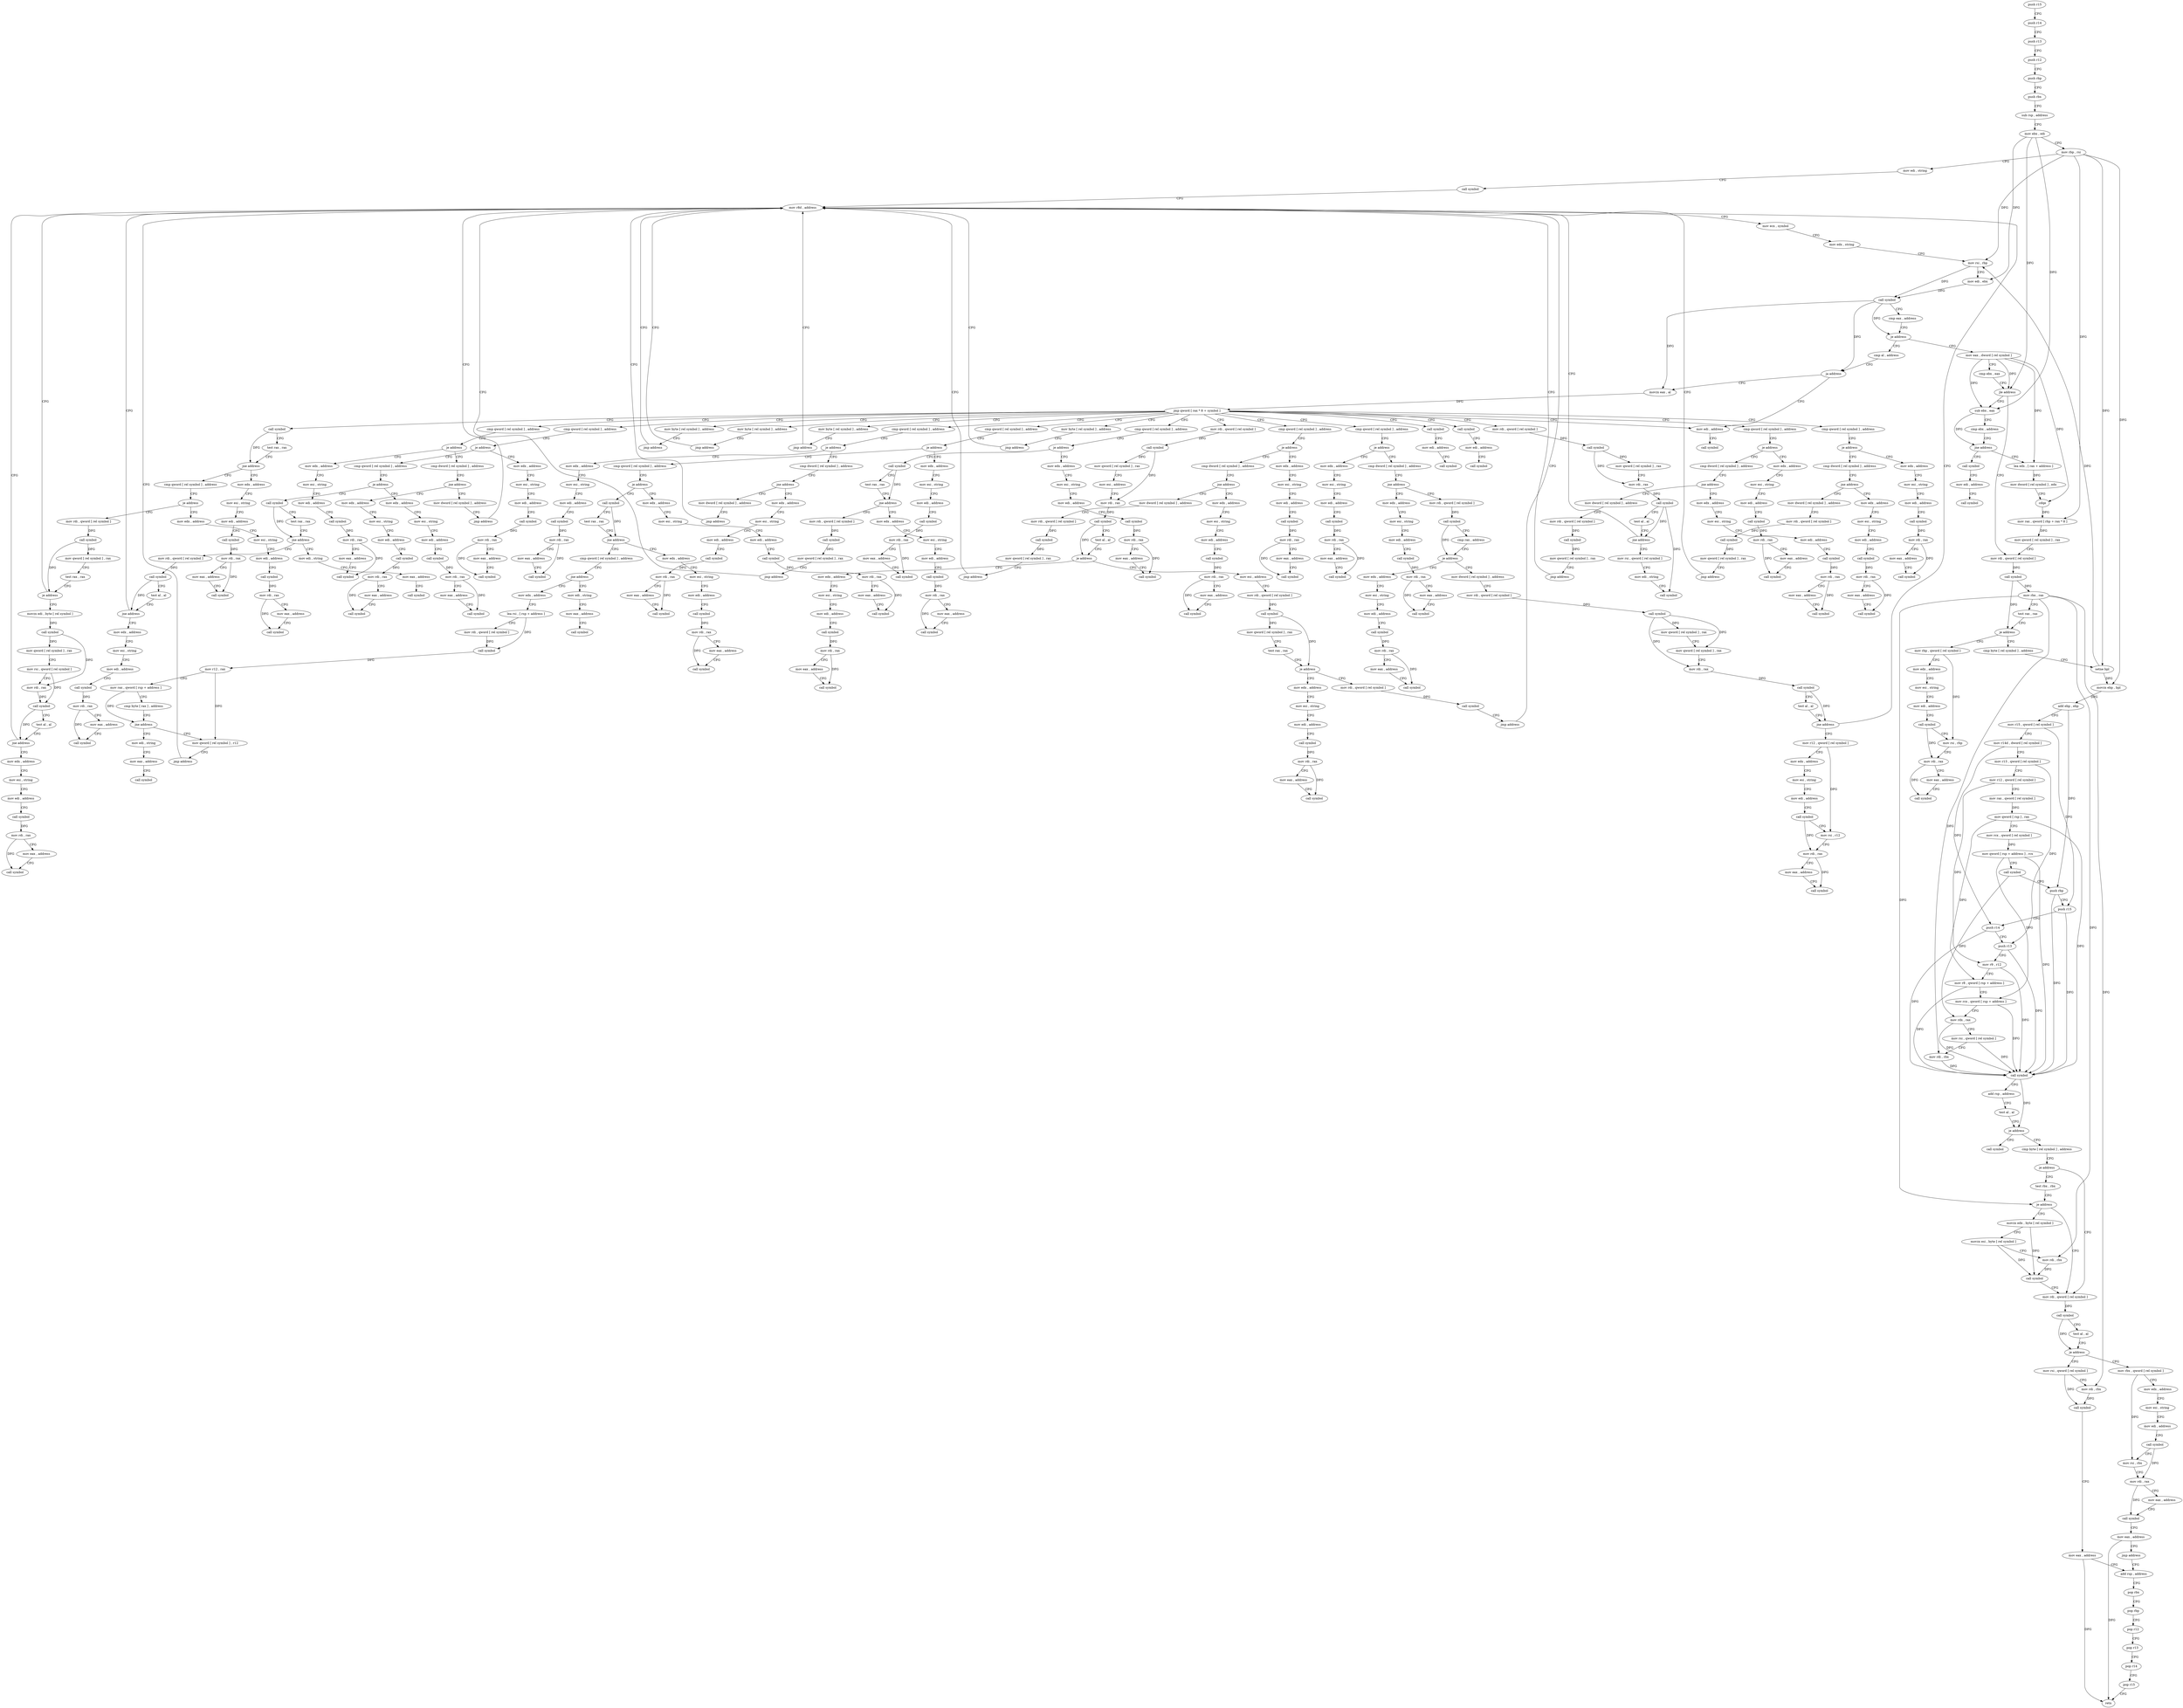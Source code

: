digraph "func" {
"4216318" [label = "push r15" ]
"4216320" [label = "push r14" ]
"4216322" [label = "push r13" ]
"4216324" [label = "push r12" ]
"4216326" [label = "push rbp" ]
"4216327" [label = "push rbx" ]
"4216328" [label = "sub rsp , address" ]
"4216332" [label = "mov ebx , edi" ]
"4216334" [label = "mov rbp , rsi" ]
"4216337" [label = "mov edi , string" ]
"4216342" [label = "call symbol" ]
"4216347" [label = "mov r8d , address" ]
"4218232" [label = "mov eax , dword [ rel symbol ]" ]
"4218238" [label = "cmp ebx , eax" ]
"4218240" [label = "jle address" ]
"4218276" [label = "mov rdi , qword [ rel symbol ]" ]
"4218242" [label = "sub ebx , eax" ]
"4216382" [label = "cmp al , address" ]
"4216384" [label = "ja address" ]
"4218222" [label = "mov edi , address" ]
"4216390" [label = "movzx eax , al" ]
"4218283" [label = "call symbol" ]
"4218288" [label = "mov rbx , rax" ]
"4218291" [label = "test rax , rax" ]
"4218294" [label = "je address" ]
"4218525" [label = "mov rbp , qword [ rel symbol ]" ]
"4218300" [label = "cmp byte [ rel symbol ] , address" ]
"4218244" [label = "cmp ebx , address" ]
"4218247" [label = "jne address" ]
"4218510" [label = "call symbol" ]
"4218253" [label = "lea edx , [ rax + address ]" ]
"4218227" [label = "call symbol" ]
"4216393" [label = "jmp qword [ rax * 8 + symbol ]" ]
"4216400" [label = "call symbol" ]
"4216415" [label = "call symbol" ]
"4216430" [label = "mov rdi , qword [ rel symbol ]" ]
"4216483" [label = "call symbol" ]
"4216686" [label = "cmp qword [ rel symbol ] , address" ]
"4216857" [label = "cmp qword [ rel symbol ] , address" ]
"4217079" [label = "cmp qword [ rel symbol ] , address" ]
"4217191" [label = "mov byte [ rel symbol ] , address" ]
"4217203" [label = "mov byte [ rel symbol ] , address" ]
"4217215" [label = "mov byte [ rel symbol ] , address" ]
"4217227" [label = "mov rdi , qword [ rel symbol ]" ]
"4217379" [label = "cmp qword [ rel symbol ] , address" ]
"4217502" [label = "cmp qword [ rel symbol ] , address" ]
"4217756" [label = "cmp qword [ rel symbol ] , address" ]
"4217879" [label = "cmp qword [ rel symbol ] , address" ]
"4218002" [label = "cmp qword [ rel symbol ] , address" ]
"4218106" [label = "cmp qword [ rel symbol ] , address" ]
"4218210" [label = "mov byte [ rel symbol ] , address" ]
"4218532" [label = "mov edx , address" ]
"4218537" [label = "mov esi , string" ]
"4218542" [label = "mov edi , address" ]
"4218547" [label = "call symbol" ]
"4218552" [label = "mov rsi , rbp" ]
"4218555" [label = "mov rdi , rax" ]
"4218558" [label = "mov eax , address" ]
"4218563" [label = "call symbol" ]
"4218307" [label = "setne bpl" ]
"4218311" [label = "movzx ebp , bpl" ]
"4218315" [label = "add ebp , ebp" ]
"4218317" [label = "mov r15 , qword [ rel symbol ]" ]
"4218324" [label = "mov r14d , dword [ rel symbol ]" ]
"4218331" [label = "mov r13 , qword [ rel symbol ]" ]
"4218338" [label = "mov r12 , qword [ rel symbol ]" ]
"4218345" [label = "mov rax , qword [ rel symbol ]" ]
"4218352" [label = "mov qword [ rsp ] , rax" ]
"4218356" [label = "mov rcx , qword [ rel symbol ]" ]
"4218363" [label = "mov qword [ rsp + address ] , rcx" ]
"4218368" [label = "call symbol" ]
"4218373" [label = "push rbp" ]
"4218374" [label = "push r15" ]
"4218376" [label = "push r14" ]
"4218378" [label = "push r13" ]
"4218380" [label = "mov r9 , r12" ]
"4218383" [label = "mov r8 , qword [ rsp + address ]" ]
"4218388" [label = "mov rcx , qword [ rsp + address ]" ]
"4218393" [label = "mov rdx , rax" ]
"4218396" [label = "mov rsi , qword [ rel symbol ]" ]
"4218403" [label = "mov rdi , rbx" ]
"4218406" [label = "call symbol" ]
"4218411" [label = "add rsp , address" ]
"4218415" [label = "test al , al" ]
"4218417" [label = "je address" ]
"4218573" [label = "call symbol" ]
"4218423" [label = "cmp byte [ rel symbol ] , address" ]
"4218515" [label = "mov edi , address" ]
"4218520" [label = "call symbol" ]
"4218256" [label = "mov dword [ rel symbol ] , edx" ]
"4218262" [label = "cdqe" ]
"4218264" [label = "mov rax , qword [ rbp + rax * 8 ]" ]
"4218269" [label = "mov qword [ rel symbol ] , rax" ]
"4216405" [label = "mov edi , address" ]
"4216410" [label = "call symbol" ]
"4216420" [label = "mov edi , address" ]
"4216425" [label = "call symbol" ]
"4216437" [label = "call symbol" ]
"4216442" [label = "mov qword [ rel symbol ] , rax" ]
"4216449" [label = "mov rdi , rax" ]
"4216452" [label = "call symbol" ]
"4216457" [label = "test al , al" ]
"4216459" [label = "jne address" ]
"4216461" [label = "mov rsi , qword [ rel symbol ]" ]
"4216488" [label = "test rax , rax" ]
"4216491" [label = "jne address" ]
"4216648" [label = "mov edx , address" ]
"4216497" [label = "cmp qword [ rel symbol ] , address" ]
"4216694" [label = "je address" ]
"4216729" [label = "cmp qword [ rel symbol ] , address" ]
"4216696" [label = "mov edx , address" ]
"4216865" [label = "je address" ]
"4216900" [label = "cmp qword [ rel symbol ] , address" ]
"4216867" [label = "mov edx , address" ]
"4217087" [label = "je address" ]
"4217122" [label = "call symbol" ]
"4217089" [label = "mov edx , address" ]
"4217198" [label = "jmp address" ]
"4217210" [label = "jmp address" ]
"4217222" [label = "jmp address" ]
"4217234" [label = "call symbol" ]
"4217239" [label = "mov qword [ rel symbol ] , rax" ]
"4217246" [label = "mov esi , address" ]
"4217251" [label = "mov rdi , rax" ]
"4217254" [label = "call symbol" ]
"4217259" [label = "test al , al" ]
"4217261" [label = "je address" ]
"4217309" [label = "mov edx , address" ]
"4217263" [label = "mov esi , address" ]
"4217387" [label = "je address" ]
"4217432" [label = "mov edx , address" ]
"4217389" [label = "cmp dword [ rel symbol ] , address" ]
"4217510" [label = "je address" ]
"4217680" [label = "mov edx , address" ]
"4217516" [label = "cmp dword [ rel symbol ] , address" ]
"4217764" [label = "je address" ]
"4217809" [label = "mov edx , address" ]
"4217766" [label = "cmp dword [ rel symbol ] , address" ]
"4217887" [label = "je address" ]
"4217932" [label = "mov edx , address" ]
"4217889" [label = "cmp dword [ rel symbol ] , address" ]
"4218010" [label = "je address" ]
"4218036" [label = "mov edx , address" ]
"4218012" [label = "cmp dword [ rel symbol ] , address" ]
"4218114" [label = "je address" ]
"4218140" [label = "mov edx , address" ]
"4218116" [label = "cmp dword [ rel symbol ] , address" ]
"4218217" [label = "jmp address" ]
"4218430" [label = "je address" ]
"4218459" [label = "mov rdi , qword [ rel symbol ]" ]
"4218432" [label = "test rbx , rbx" ]
"4216353" [label = "mov ecx , symbol" ]
"4216358" [label = "mov edx , string" ]
"4216363" [label = "mov rsi , rbp" ]
"4216366" [label = "mov edi , ebx" ]
"4216368" [label = "call symbol" ]
"4216373" [label = "cmp eax , address" ]
"4216376" [label = "je address" ]
"4216468" [label = "mov edi , string" ]
"4216473" [label = "call symbol" ]
"4216653" [label = "mov esi , string" ]
"4216658" [label = "mov edi , address" ]
"4216663" [label = "call symbol" ]
"4216668" [label = "mov rdi , rax" ]
"4216671" [label = "mov eax , address" ]
"4216676" [label = "call symbol" ]
"4216505" [label = "je address" ]
"4216540" [label = "mov rdi , qword [ rel symbol ]" ]
"4216507" [label = "mov edx , address" ]
"4216737" [label = "je address" ]
"4216772" [label = "call symbol" ]
"4216739" [label = "mov edx , address" ]
"4216701" [label = "mov esi , string" ]
"4216706" [label = "mov edi , address" ]
"4216711" [label = "call symbol" ]
"4216716" [label = "mov rdi , rax" ]
"4216719" [label = "mov eax , address" ]
"4216724" [label = "call symbol" ]
"4216908" [label = "je address" ]
"4216943" [label = "call symbol" ]
"4216910" [label = "mov edx , address" ]
"4216872" [label = "mov esi , string" ]
"4216877" [label = "mov edi , address" ]
"4216882" [label = "call symbol" ]
"4216887" [label = "mov rdi , rax" ]
"4216890" [label = "mov eax , address" ]
"4216895" [label = "call symbol" ]
"4217127" [label = "test rax , rax" ]
"4217130" [label = "jne address" ]
"4217156" [label = "mov edx , address" ]
"4217132" [label = "mov rdi , qword [ rel symbol ]" ]
"4217094" [label = "mov esi , string" ]
"4217099" [label = "mov edi , address" ]
"4217104" [label = "call symbol" ]
"4217109" [label = "mov rdi , rax" ]
"4217112" [label = "mov eax , address" ]
"4217117" [label = "call symbol" ]
"4217314" [label = "mov esi , string" ]
"4217319" [label = "mov edi , address" ]
"4217324" [label = "call symbol" ]
"4217329" [label = "mov rdi , rax" ]
"4217332" [label = "mov eax , address" ]
"4217337" [label = "call symbol" ]
"4217268" [label = "mov rdi , qword [ rel symbol ]" ]
"4217275" [label = "call symbol" ]
"4217280" [label = "mov qword [ rel symbol ] , rax" ]
"4217287" [label = "test rax , rax" ]
"4217290" [label = "je address" ]
"4217344" [label = "mov edx , address" ]
"4217292" [label = "mov rdi , qword [ rel symbol ]" ]
"4217437" [label = "mov esi , string" ]
"4217442" [label = "mov edi , address" ]
"4217447" [label = "call symbol" ]
"4217452" [label = "mov rdi , rax" ]
"4217455" [label = "mov eax , address" ]
"4217460" [label = "call symbol" ]
"4217396" [label = "jne address" ]
"4217467" [label = "mov edx , address" ]
"4217398" [label = "mov dword [ rel symbol ] , address" ]
"4217685" [label = "mov esi , string" ]
"4217690" [label = "mov edi , address" ]
"4217695" [label = "call symbol" ]
"4217700" [label = "mov rdi , rax" ]
"4217703" [label = "mov eax , address" ]
"4217708" [label = "call symbol" ]
"4217523" [label = "jne address" ]
"4217718" [label = "mov edx , address" ]
"4217529" [label = "mov rdi , qword [ rel symbol ]" ]
"4217814" [label = "mov esi , string" ]
"4217819" [label = "mov edi , address" ]
"4217824" [label = "call symbol" ]
"4217829" [label = "mov rdi , rax" ]
"4217832" [label = "mov eax , address" ]
"4217837" [label = "call symbol" ]
"4217773" [label = "jne address" ]
"4217844" [label = "mov edx , address" ]
"4217775" [label = "mov dword [ rel symbol ] , address" ]
"4217937" [label = "mov esi , string" ]
"4217942" [label = "mov edi , address" ]
"4217947" [label = "call symbol" ]
"4217952" [label = "mov rdi , rax" ]
"4217955" [label = "mov eax , address" ]
"4217960" [label = "call symbol" ]
"4217896" [label = "jne address" ]
"4217967" [label = "mov edx , address" ]
"4217898" [label = "mov dword [ rel symbol ] , address" ]
"4218041" [label = "mov esi , string" ]
"4218046" [label = "mov edi , address" ]
"4218051" [label = "call symbol" ]
"4218056" [label = "mov rdi , rax" ]
"4218059" [label = "mov eax , address" ]
"4218064" [label = "call symbol" ]
"4218019" [label = "jne address" ]
"4218071" [label = "mov edx , address" ]
"4218021" [label = "mov dword [ rel symbol ] , address" ]
"4218145" [label = "mov esi , string" ]
"4218150" [label = "mov edi , address" ]
"4218155" [label = "call symbol" ]
"4218160" [label = "mov rdi , rax" ]
"4218163" [label = "mov eax , address" ]
"4218168" [label = "call symbol" ]
"4218123" [label = "jne address" ]
"4218175" [label = "mov edx , address" ]
"4218125" [label = "mov dword [ rel symbol ] , address" ]
"4218466" [label = "call symbol" ]
"4218471" [label = "test al , al" ]
"4218473" [label = "je address" ]
"4218583" [label = "mov rbx , qword [ rel symbol ]" ]
"4218475" [label = "mov rsi , qword [ rel symbol ]" ]
"4218435" [label = "je address" ]
"4218437" [label = "movzx edx , byte [ rel symbol ]" ]
"4216547" [label = "call symbol" ]
"4216552" [label = "mov qword [ rel symbol ] , rax" ]
"4216559" [label = "test rax , rax" ]
"4216562" [label = "je address" ]
"4216568" [label = "movzx edi , byte [ rel symbol ]" ]
"4216512" [label = "mov esi , string" ]
"4216517" [label = "mov edi , address" ]
"4216522" [label = "call symbol" ]
"4216527" [label = "mov rdi , rax" ]
"4216530" [label = "mov eax , address" ]
"4216535" [label = "call symbol" ]
"4216777" [label = "test rax , rax" ]
"4216780" [label = "jne address" ]
"4216840" [label = "mov edi , string" ]
"4216782" [label = "mov rdi , qword [ rel symbol ]" ]
"4216744" [label = "mov esi , string" ]
"4216749" [label = "mov edi , address" ]
"4216754" [label = "call symbol" ]
"4216759" [label = "mov rdi , rax" ]
"4216762" [label = "mov eax , address" ]
"4216767" [label = "call symbol" ]
"4216948" [label = "test rax , rax" ]
"4216951" [label = "jne address" ]
"4217010" [label = "mov edx , address" ]
"4216953" [label = "cmp qword [ rel symbol ] , address" ]
"4216915" [label = "mov esi , string" ]
"4216920" [label = "mov edi , address" ]
"4216925" [label = "call symbol" ]
"4216930" [label = "mov rdi , rax" ]
"4216933" [label = "mov eax , address" ]
"4216938" [label = "call symbol" ]
"4217161" [label = "mov esi , string" ]
"4217166" [label = "mov edi , address" ]
"4217171" [label = "call symbol" ]
"4217176" [label = "mov rdi , rax" ]
"4217179" [label = "mov eax , address" ]
"4217184" [label = "call symbol" ]
"4217139" [label = "call symbol" ]
"4217144" [label = "mov qword [ rel symbol ] , rax" ]
"4217151" [label = "jmp address" ]
"4217349" [label = "mov esi , string" ]
"4217354" [label = "mov edi , address" ]
"4217359" [label = "call symbol" ]
"4217364" [label = "mov rdi , rax" ]
"4217367" [label = "mov eax , address" ]
"4217372" [label = "call symbol" ]
"4217299" [label = "call symbol" ]
"4217304" [label = "jmp address" ]
"4217472" [label = "mov esi , string" ]
"4217477" [label = "mov edi , address" ]
"4217482" [label = "call symbol" ]
"4217487" [label = "mov rdi , rax" ]
"4217490" [label = "mov eax , address" ]
"4217495" [label = "call symbol" ]
"4217408" [label = "mov rdi , qword [ rel symbol ]" ]
"4217415" [label = "call symbol" ]
"4217420" [label = "mov qword [ rel symbol ] , rax" ]
"4217427" [label = "jmp address" ]
"4217723" [label = "mov esi , string" ]
"4217728" [label = "mov edi , address" ]
"4217733" [label = "call symbol" ]
"4217738" [label = "mov rdi , rax" ]
"4217741" [label = "mov eax , address" ]
"4217746" [label = "call symbol" ]
"4217536" [label = "call symbol" ]
"4217541" [label = "cmp rax , address" ]
"4217545" [label = "je address" ]
"4217580" [label = "mov dword [ rel symbol ] , address" ]
"4217547" [label = "mov edx , address" ]
"4217849" [label = "mov esi , string" ]
"4217854" [label = "mov edi , address" ]
"4217859" [label = "call symbol" ]
"4217864" [label = "mov rdi , rax" ]
"4217867" [label = "mov eax , address" ]
"4217872" [label = "call symbol" ]
"4217785" [label = "mov rdi , qword [ rel symbol ]" ]
"4217792" [label = "call symbol" ]
"4217797" [label = "mov qword [ rel symbol ] , rax" ]
"4217804" [label = "jmp address" ]
"4217972" [label = "mov esi , string" ]
"4217977" [label = "mov edi , address" ]
"4217982" [label = "call symbol" ]
"4217987" [label = "mov rdi , rax" ]
"4217990" [label = "mov eax , address" ]
"4217995" [label = "call symbol" ]
"4217908" [label = "mov rdi , qword [ rel symbol ]" ]
"4217915" [label = "call symbol" ]
"4217920" [label = "mov qword [ rel symbol ] , rax" ]
"4217927" [label = "jmp address" ]
"4218076" [label = "mov esi , string" ]
"4218081" [label = "mov edi , address" ]
"4218086" [label = "call symbol" ]
"4218091" [label = "mov rdi , rax" ]
"4218094" [label = "mov eax , address" ]
"4218099" [label = "call symbol" ]
"4218031" [label = "jmp address" ]
"4218180" [label = "mov esi , string" ]
"4218185" [label = "mov edi , address" ]
"4218190" [label = "call symbol" ]
"4218195" [label = "mov rdi , rax" ]
"4218198" [label = "mov eax , address" ]
"4218203" [label = "call symbol" ]
"4218135" [label = "jmp address" ]
"4218590" [label = "mov edx , address" ]
"4218595" [label = "mov esi , string" ]
"4218600" [label = "mov edi , address" ]
"4218605" [label = "call symbol" ]
"4218610" [label = "mov rsi , rbx" ]
"4218613" [label = "mov rdi , rax" ]
"4218616" [label = "mov eax , address" ]
"4218621" [label = "call symbol" ]
"4218626" [label = "mov eax , address" ]
"4218631" [label = "jmp address" ]
"4218495" [label = "add rsp , address" ]
"4218482" [label = "mov rdi , rbx" ]
"4218485" [label = "call symbol" ]
"4218490" [label = "mov eax , address" ]
"4218444" [label = "movzx esi , byte [ rel symbol ]" ]
"4218451" [label = "mov rdi , rbx" ]
"4218454" [label = "call symbol" ]
"4216575" [label = "call symbol" ]
"4216580" [label = "mov qword [ rel symbol ] , rax" ]
"4216587" [label = "mov rsi , qword [ rel symbol ]" ]
"4216594" [label = "mov rdi , rax" ]
"4216597" [label = "call symbol" ]
"4216602" [label = "test al , al" ]
"4216604" [label = "jne address" ]
"4216610" [label = "mov edx , address" ]
"4216845" [label = "mov eax , address" ]
"4216850" [label = "call symbol" ]
"4216789" [label = "call symbol" ]
"4216794" [label = "test al , al" ]
"4216796" [label = "jne address" ]
"4216802" [label = "mov edx , address" ]
"4217015" [label = "mov esi , string" ]
"4217020" [label = "mov edi , address" ]
"4217025" [label = "call symbol" ]
"4217030" [label = "mov rdi , rax" ]
"4217033" [label = "mov eax , address" ]
"4217038" [label = "call symbol" ]
"4216961" [label = "jne address" ]
"4217045" [label = "mov edi , string" ]
"4216963" [label = "mov edx , address" ]
"4217590" [label = "mov rdi , qword [ rel symbol ]" ]
"4217597" [label = "call symbol" ]
"4217602" [label = "mov qword [ rel symbol ] , rax" ]
"4217609" [label = "mov qword [ rel symbol ] , rax" ]
"4217616" [label = "mov rdi , rax" ]
"4217619" [label = "call symbol" ]
"4217624" [label = "test al , al" ]
"4217626" [label = "jne address" ]
"4217632" [label = "mov r12 , qword [ rel symbol ]" ]
"4217552" [label = "mov esi , string" ]
"4217557" [label = "mov edi , address" ]
"4217562" [label = "call symbol" ]
"4217567" [label = "mov rdi , rax" ]
"4217570" [label = "mov eax , address" ]
"4217575" [label = "call symbol" ]
"4218499" [label = "pop rbx" ]
"4218500" [label = "pop rbp" ]
"4218501" [label = "pop r12" ]
"4218503" [label = "pop r13" ]
"4218505" [label = "pop r14" ]
"4218507" [label = "pop r15" ]
"4218509" [label = "retn" ]
"4216615" [label = "mov esi , string" ]
"4216620" [label = "mov edi , address" ]
"4216625" [label = "call symbol" ]
"4216630" [label = "mov rdi , rax" ]
"4216633" [label = "mov eax , address" ]
"4216638" [label = "call symbol" ]
"4216807" [label = "mov esi , string" ]
"4216812" [label = "mov edi , address" ]
"4216817" [label = "call symbol" ]
"4216822" [label = "mov rdi , rax" ]
"4216825" [label = "mov eax , address" ]
"4216830" [label = "call symbol" ]
"4217050" [label = "mov eax , address" ]
"4217055" [label = "call symbol" ]
"4216968" [label = "lea rsi , [ rsp + address ]" ]
"4216973" [label = "mov rdi , qword [ rel symbol ]" ]
"4216980" [label = "call symbol" ]
"4216985" [label = "mov r12 , rax" ]
"4216988" [label = "mov rax , qword [ rsp + address ]" ]
"4216993" [label = "cmp byte [ rax ] , address" ]
"4216996" [label = "jne address" ]
"4217062" [label = "mov edi , string" ]
"4216998" [label = "mov qword [ rel symbol ] , r12" ]
"4217639" [label = "mov edx , address" ]
"4217644" [label = "mov esi , string" ]
"4217649" [label = "mov edi , address" ]
"4217654" [label = "call symbol" ]
"4217659" [label = "mov rsi , r12" ]
"4217662" [label = "mov rdi , rax" ]
"4217665" [label = "mov eax , address" ]
"4217670" [label = "call symbol" ]
"4217067" [label = "mov eax , address" ]
"4217072" [label = "call symbol" ]
"4217005" [label = "jmp address" ]
"4216318" -> "4216320" [ label = "CFG" ]
"4216320" -> "4216322" [ label = "CFG" ]
"4216322" -> "4216324" [ label = "CFG" ]
"4216324" -> "4216326" [ label = "CFG" ]
"4216326" -> "4216327" [ label = "CFG" ]
"4216327" -> "4216328" [ label = "CFG" ]
"4216328" -> "4216332" [ label = "CFG" ]
"4216332" -> "4216334" [ label = "CFG" ]
"4216332" -> "4216366" [ label = "DFG" ]
"4216332" -> "4218240" [ label = "DFG" ]
"4216332" -> "4218242" [ label = "DFG" ]
"4216334" -> "4216337" [ label = "CFG" ]
"4216334" -> "4216363" [ label = "DFG" ]
"4216334" -> "4218307" [ label = "DFG" ]
"4216334" -> "4218311" [ label = "DFG" ]
"4216334" -> "4218264" [ label = "DFG" ]
"4216337" -> "4216342" [ label = "CFG" ]
"4216342" -> "4216347" [ label = "CFG" ]
"4216347" -> "4216353" [ label = "CFG" ]
"4218232" -> "4218238" [ label = "CFG" ]
"4218232" -> "4218240" [ label = "DFG" ]
"4218232" -> "4218242" [ label = "DFG" ]
"4218232" -> "4218253" [ label = "DFG" ]
"4218232" -> "4218262" [ label = "DFG" ]
"4218238" -> "4218240" [ label = "CFG" ]
"4218240" -> "4218276" [ label = "CFG" ]
"4218240" -> "4218242" [ label = "CFG" ]
"4218276" -> "4218283" [ label = "DFG" ]
"4218242" -> "4218244" [ label = "CFG" ]
"4218242" -> "4218247" [ label = "DFG" ]
"4216382" -> "4216384" [ label = "CFG" ]
"4216384" -> "4218222" [ label = "CFG" ]
"4216384" -> "4216390" [ label = "CFG" ]
"4218222" -> "4218227" [ label = "CFG" ]
"4216390" -> "4216393" [ label = "DFG" ]
"4218283" -> "4218288" [ label = "DFG" ]
"4218283" -> "4218294" [ label = "DFG" ]
"4218288" -> "4218291" [ label = "CFG" ]
"4218288" -> "4218403" [ label = "DFG" ]
"4218288" -> "4218435" [ label = "DFG" ]
"4218288" -> "4218482" [ label = "DFG" ]
"4218288" -> "4218451" [ label = "DFG" ]
"4218291" -> "4218294" [ label = "CFG" ]
"4218294" -> "4218525" [ label = "CFG" ]
"4218294" -> "4218300" [ label = "CFG" ]
"4218525" -> "4218532" [ label = "CFG" ]
"4218525" -> "4218552" [ label = "DFG" ]
"4218300" -> "4218307" [ label = "CFG" ]
"4218244" -> "4218247" [ label = "CFG" ]
"4218247" -> "4218510" [ label = "CFG" ]
"4218247" -> "4218253" [ label = "CFG" ]
"4218510" -> "4218515" [ label = "CFG" ]
"4218253" -> "4218256" [ label = "DFG" ]
"4216393" -> "4216400" [ label = "CFG" ]
"4216393" -> "4216415" [ label = "CFG" ]
"4216393" -> "4216430" [ label = "CFG" ]
"4216393" -> "4216483" [ label = "CFG" ]
"4216393" -> "4216686" [ label = "CFG" ]
"4216393" -> "4216857" [ label = "CFG" ]
"4216393" -> "4217079" [ label = "CFG" ]
"4216393" -> "4217191" [ label = "CFG" ]
"4216393" -> "4217203" [ label = "CFG" ]
"4216393" -> "4217215" [ label = "CFG" ]
"4216393" -> "4217227" [ label = "CFG" ]
"4216393" -> "4217379" [ label = "CFG" ]
"4216393" -> "4217502" [ label = "CFG" ]
"4216393" -> "4217756" [ label = "CFG" ]
"4216393" -> "4217879" [ label = "CFG" ]
"4216393" -> "4218002" [ label = "CFG" ]
"4216393" -> "4218106" [ label = "CFG" ]
"4216393" -> "4218210" [ label = "CFG" ]
"4216393" -> "4218222" [ label = "CFG" ]
"4216400" -> "4216405" [ label = "CFG" ]
"4216415" -> "4216420" [ label = "CFG" ]
"4216430" -> "4216437" [ label = "DFG" ]
"4216483" -> "4216488" [ label = "CFG" ]
"4216483" -> "4216491" [ label = "DFG" ]
"4216686" -> "4216694" [ label = "CFG" ]
"4216857" -> "4216865" [ label = "CFG" ]
"4217079" -> "4217087" [ label = "CFG" ]
"4217191" -> "4217198" [ label = "CFG" ]
"4217203" -> "4217210" [ label = "CFG" ]
"4217215" -> "4217222" [ label = "CFG" ]
"4217227" -> "4217234" [ label = "DFG" ]
"4217379" -> "4217387" [ label = "CFG" ]
"4217502" -> "4217510" [ label = "CFG" ]
"4217756" -> "4217764" [ label = "CFG" ]
"4217879" -> "4217887" [ label = "CFG" ]
"4218002" -> "4218010" [ label = "CFG" ]
"4218106" -> "4218114" [ label = "CFG" ]
"4218210" -> "4218217" [ label = "CFG" ]
"4218532" -> "4218537" [ label = "CFG" ]
"4218537" -> "4218542" [ label = "CFG" ]
"4218542" -> "4218547" [ label = "CFG" ]
"4218547" -> "4218552" [ label = "CFG" ]
"4218547" -> "4218555" [ label = "DFG" ]
"4218552" -> "4218555" [ label = "CFG" ]
"4218555" -> "4218558" [ label = "CFG" ]
"4218555" -> "4218563" [ label = "DFG" ]
"4218558" -> "4218563" [ label = "CFG" ]
"4218307" -> "4218311" [ label = "DFG" ]
"4218307" -> "4216363" [ label = "DFG" ]
"4218311" -> "4218315" [ label = "DFG" ]
"4218315" -> "4218317" [ label = "CFG" ]
"4218315" -> "4218373" [ label = "DFG" ]
"4218317" -> "4218324" [ label = "CFG" ]
"4218317" -> "4218374" [ label = "DFG" ]
"4218324" -> "4218331" [ label = "CFG" ]
"4218324" -> "4218376" [ label = "DFG" ]
"4218331" -> "4218338" [ label = "CFG" ]
"4218331" -> "4218378" [ label = "DFG" ]
"4218338" -> "4218345" [ label = "CFG" ]
"4218338" -> "4218380" [ label = "DFG" ]
"4218345" -> "4218352" [ label = "DFG" ]
"4218352" -> "4218356" [ label = "CFG" ]
"4218352" -> "4218383" [ label = "DFG" ]
"4218352" -> "4218406" [ label = "DFG" ]
"4218356" -> "4218363" [ label = "DFG" ]
"4218363" -> "4218368" [ label = "CFG" ]
"4218363" -> "4218388" [ label = "DFG" ]
"4218363" -> "4218406" [ label = "DFG" ]
"4218368" -> "4218373" [ label = "CFG" ]
"4218368" -> "4218393" [ label = "DFG" ]
"4218373" -> "4218374" [ label = "CFG" ]
"4218373" -> "4218406" [ label = "DFG" ]
"4218374" -> "4218376" [ label = "CFG" ]
"4218374" -> "4218406" [ label = "DFG" ]
"4218376" -> "4218378" [ label = "CFG" ]
"4218376" -> "4218406" [ label = "DFG" ]
"4218378" -> "4218380" [ label = "CFG" ]
"4218378" -> "4218406" [ label = "DFG" ]
"4218380" -> "4218383" [ label = "CFG" ]
"4218380" -> "4218406" [ label = "DFG" ]
"4218383" -> "4218388" [ label = "CFG" ]
"4218383" -> "4218406" [ label = "DFG" ]
"4218388" -> "4218393" [ label = "CFG" ]
"4218388" -> "4218406" [ label = "DFG" ]
"4218393" -> "4218396" [ label = "CFG" ]
"4218393" -> "4218406" [ label = "DFG" ]
"4218396" -> "4218403" [ label = "CFG" ]
"4218396" -> "4218406" [ label = "DFG" ]
"4218403" -> "4218406" [ label = "DFG" ]
"4218406" -> "4218411" [ label = "CFG" ]
"4218406" -> "4218417" [ label = "DFG" ]
"4218411" -> "4218415" [ label = "CFG" ]
"4218415" -> "4218417" [ label = "CFG" ]
"4218417" -> "4218573" [ label = "CFG" ]
"4218417" -> "4218423" [ label = "CFG" ]
"4218423" -> "4218430" [ label = "CFG" ]
"4218515" -> "4218520" [ label = "CFG" ]
"4218256" -> "4218262" [ label = "CFG" ]
"4218262" -> "4218264" [ label = "DFG" ]
"4218264" -> "4218269" [ label = "DFG" ]
"4218269" -> "4218276" [ label = "CFG" ]
"4216405" -> "4216410" [ label = "CFG" ]
"4216420" -> "4216425" [ label = "CFG" ]
"4216437" -> "4216442" [ label = "DFG" ]
"4216437" -> "4216449" [ label = "DFG" ]
"4216442" -> "4216449" [ label = "CFG" ]
"4216449" -> "4216452" [ label = "DFG" ]
"4216452" -> "4216457" [ label = "CFG" ]
"4216452" -> "4216459" [ label = "DFG" ]
"4216452" -> "4216473" [ label = "DFG" ]
"4216457" -> "4216459" [ label = "CFG" ]
"4216459" -> "4216347" [ label = "CFG" ]
"4216459" -> "4216461" [ label = "CFG" ]
"4216461" -> "4216468" [ label = "CFG" ]
"4216488" -> "4216491" [ label = "CFG" ]
"4216491" -> "4216648" [ label = "CFG" ]
"4216491" -> "4216497" [ label = "CFG" ]
"4216648" -> "4216653" [ label = "CFG" ]
"4216497" -> "4216505" [ label = "CFG" ]
"4216694" -> "4216729" [ label = "CFG" ]
"4216694" -> "4216696" [ label = "CFG" ]
"4216729" -> "4216737" [ label = "CFG" ]
"4216696" -> "4216701" [ label = "CFG" ]
"4216865" -> "4216900" [ label = "CFG" ]
"4216865" -> "4216867" [ label = "CFG" ]
"4216900" -> "4216908" [ label = "CFG" ]
"4216867" -> "4216872" [ label = "CFG" ]
"4217087" -> "4217122" [ label = "CFG" ]
"4217087" -> "4217089" [ label = "CFG" ]
"4217122" -> "4217127" [ label = "CFG" ]
"4217122" -> "4217130" [ label = "DFG" ]
"4217089" -> "4217094" [ label = "CFG" ]
"4217198" -> "4216347" [ label = "CFG" ]
"4217210" -> "4216347" [ label = "CFG" ]
"4217222" -> "4216347" [ label = "CFG" ]
"4217234" -> "4217239" [ label = "DFG" ]
"4217234" -> "4217251" [ label = "DFG" ]
"4217239" -> "4217246" [ label = "CFG" ]
"4217246" -> "4217251" [ label = "CFG" ]
"4217251" -> "4217254" [ label = "DFG" ]
"4217254" -> "4217259" [ label = "CFG" ]
"4217254" -> "4217261" [ label = "DFG" ]
"4217259" -> "4217261" [ label = "CFG" ]
"4217261" -> "4217309" [ label = "CFG" ]
"4217261" -> "4217263" [ label = "CFG" ]
"4217309" -> "4217314" [ label = "CFG" ]
"4217263" -> "4217268" [ label = "CFG" ]
"4217387" -> "4217432" [ label = "CFG" ]
"4217387" -> "4217389" [ label = "CFG" ]
"4217432" -> "4217437" [ label = "CFG" ]
"4217389" -> "4217396" [ label = "CFG" ]
"4217510" -> "4217680" [ label = "CFG" ]
"4217510" -> "4217516" [ label = "CFG" ]
"4217680" -> "4217685" [ label = "CFG" ]
"4217516" -> "4217523" [ label = "CFG" ]
"4217764" -> "4217809" [ label = "CFG" ]
"4217764" -> "4217766" [ label = "CFG" ]
"4217809" -> "4217814" [ label = "CFG" ]
"4217766" -> "4217773" [ label = "CFG" ]
"4217887" -> "4217932" [ label = "CFG" ]
"4217887" -> "4217889" [ label = "CFG" ]
"4217932" -> "4217937" [ label = "CFG" ]
"4217889" -> "4217896" [ label = "CFG" ]
"4218010" -> "4218036" [ label = "CFG" ]
"4218010" -> "4218012" [ label = "CFG" ]
"4218036" -> "4218041" [ label = "CFG" ]
"4218012" -> "4218019" [ label = "CFG" ]
"4218114" -> "4218140" [ label = "CFG" ]
"4218114" -> "4218116" [ label = "CFG" ]
"4218140" -> "4218145" [ label = "CFG" ]
"4218116" -> "4218123" [ label = "CFG" ]
"4218217" -> "4216347" [ label = "CFG" ]
"4218430" -> "4218459" [ label = "CFG" ]
"4218430" -> "4218432" [ label = "CFG" ]
"4218459" -> "4218466" [ label = "DFG" ]
"4218432" -> "4218435" [ label = "CFG" ]
"4216353" -> "4216358" [ label = "CFG" ]
"4216358" -> "4216363" [ label = "CFG" ]
"4216363" -> "4216366" [ label = "CFG" ]
"4216363" -> "4216368" [ label = "DFG" ]
"4216366" -> "4216368" [ label = "DFG" ]
"4216368" -> "4216373" [ label = "CFG" ]
"4216368" -> "4216376" [ label = "DFG" ]
"4216368" -> "4216384" [ label = "DFG" ]
"4216368" -> "4216390" [ label = "DFG" ]
"4216373" -> "4216376" [ label = "CFG" ]
"4216376" -> "4218232" [ label = "CFG" ]
"4216376" -> "4216382" [ label = "CFG" ]
"4216468" -> "4216473" [ label = "CFG" ]
"4216653" -> "4216658" [ label = "CFG" ]
"4216658" -> "4216663" [ label = "CFG" ]
"4216663" -> "4216668" [ label = "DFG" ]
"4216668" -> "4216671" [ label = "CFG" ]
"4216668" -> "4216676" [ label = "DFG" ]
"4216671" -> "4216676" [ label = "CFG" ]
"4216505" -> "4216540" [ label = "CFG" ]
"4216505" -> "4216507" [ label = "CFG" ]
"4216540" -> "4216547" [ label = "DFG" ]
"4216507" -> "4216512" [ label = "CFG" ]
"4216737" -> "4216772" [ label = "CFG" ]
"4216737" -> "4216739" [ label = "CFG" ]
"4216772" -> "4216777" [ label = "CFG" ]
"4216772" -> "4216780" [ label = "DFG" ]
"4216739" -> "4216744" [ label = "CFG" ]
"4216701" -> "4216706" [ label = "CFG" ]
"4216706" -> "4216711" [ label = "CFG" ]
"4216711" -> "4216716" [ label = "DFG" ]
"4216716" -> "4216719" [ label = "CFG" ]
"4216716" -> "4216724" [ label = "DFG" ]
"4216719" -> "4216724" [ label = "CFG" ]
"4216908" -> "4216943" [ label = "CFG" ]
"4216908" -> "4216910" [ label = "CFG" ]
"4216943" -> "4216948" [ label = "CFG" ]
"4216943" -> "4216951" [ label = "DFG" ]
"4216910" -> "4216915" [ label = "CFG" ]
"4216872" -> "4216877" [ label = "CFG" ]
"4216877" -> "4216882" [ label = "CFG" ]
"4216882" -> "4216887" [ label = "DFG" ]
"4216887" -> "4216890" [ label = "CFG" ]
"4216887" -> "4216895" [ label = "DFG" ]
"4216890" -> "4216895" [ label = "CFG" ]
"4217127" -> "4217130" [ label = "CFG" ]
"4217130" -> "4217156" [ label = "CFG" ]
"4217130" -> "4217132" [ label = "CFG" ]
"4217156" -> "4217161" [ label = "CFG" ]
"4217132" -> "4217139" [ label = "DFG" ]
"4217094" -> "4217099" [ label = "CFG" ]
"4217099" -> "4217104" [ label = "CFG" ]
"4217104" -> "4217109" [ label = "DFG" ]
"4217109" -> "4217112" [ label = "CFG" ]
"4217109" -> "4217117" [ label = "DFG" ]
"4217112" -> "4217117" [ label = "CFG" ]
"4217314" -> "4217319" [ label = "CFG" ]
"4217319" -> "4217324" [ label = "CFG" ]
"4217324" -> "4217329" [ label = "DFG" ]
"4217329" -> "4217332" [ label = "CFG" ]
"4217329" -> "4217337" [ label = "DFG" ]
"4217332" -> "4217337" [ label = "CFG" ]
"4217268" -> "4217275" [ label = "DFG" ]
"4217275" -> "4217280" [ label = "DFG" ]
"4217275" -> "4217290" [ label = "DFG" ]
"4217280" -> "4217287" [ label = "CFG" ]
"4217287" -> "4217290" [ label = "CFG" ]
"4217290" -> "4217344" [ label = "CFG" ]
"4217290" -> "4217292" [ label = "CFG" ]
"4217344" -> "4217349" [ label = "CFG" ]
"4217292" -> "4217299" [ label = "DFG" ]
"4217437" -> "4217442" [ label = "CFG" ]
"4217442" -> "4217447" [ label = "CFG" ]
"4217447" -> "4217452" [ label = "DFG" ]
"4217452" -> "4217455" [ label = "CFG" ]
"4217452" -> "4217460" [ label = "DFG" ]
"4217455" -> "4217460" [ label = "CFG" ]
"4217396" -> "4217467" [ label = "CFG" ]
"4217396" -> "4217398" [ label = "CFG" ]
"4217467" -> "4217472" [ label = "CFG" ]
"4217398" -> "4217408" [ label = "CFG" ]
"4217685" -> "4217690" [ label = "CFG" ]
"4217690" -> "4217695" [ label = "CFG" ]
"4217695" -> "4217700" [ label = "DFG" ]
"4217700" -> "4217703" [ label = "CFG" ]
"4217700" -> "4217708" [ label = "DFG" ]
"4217703" -> "4217708" [ label = "CFG" ]
"4217523" -> "4217718" [ label = "CFG" ]
"4217523" -> "4217529" [ label = "CFG" ]
"4217718" -> "4217723" [ label = "CFG" ]
"4217529" -> "4217536" [ label = "DFG" ]
"4217814" -> "4217819" [ label = "CFG" ]
"4217819" -> "4217824" [ label = "CFG" ]
"4217824" -> "4217829" [ label = "DFG" ]
"4217829" -> "4217832" [ label = "CFG" ]
"4217829" -> "4217837" [ label = "DFG" ]
"4217832" -> "4217837" [ label = "CFG" ]
"4217773" -> "4217844" [ label = "CFG" ]
"4217773" -> "4217775" [ label = "CFG" ]
"4217844" -> "4217849" [ label = "CFG" ]
"4217775" -> "4217785" [ label = "CFG" ]
"4217937" -> "4217942" [ label = "CFG" ]
"4217942" -> "4217947" [ label = "CFG" ]
"4217947" -> "4217952" [ label = "DFG" ]
"4217952" -> "4217955" [ label = "CFG" ]
"4217952" -> "4217960" [ label = "DFG" ]
"4217955" -> "4217960" [ label = "CFG" ]
"4217896" -> "4217967" [ label = "CFG" ]
"4217896" -> "4217898" [ label = "CFG" ]
"4217967" -> "4217972" [ label = "CFG" ]
"4217898" -> "4217908" [ label = "CFG" ]
"4218041" -> "4218046" [ label = "CFG" ]
"4218046" -> "4218051" [ label = "CFG" ]
"4218051" -> "4218056" [ label = "DFG" ]
"4218056" -> "4218059" [ label = "CFG" ]
"4218056" -> "4218064" [ label = "DFG" ]
"4218059" -> "4218064" [ label = "CFG" ]
"4218019" -> "4218071" [ label = "CFG" ]
"4218019" -> "4218021" [ label = "CFG" ]
"4218071" -> "4218076" [ label = "CFG" ]
"4218021" -> "4218031" [ label = "CFG" ]
"4218145" -> "4218150" [ label = "CFG" ]
"4218150" -> "4218155" [ label = "CFG" ]
"4218155" -> "4218160" [ label = "DFG" ]
"4218160" -> "4218163" [ label = "CFG" ]
"4218160" -> "4218168" [ label = "DFG" ]
"4218163" -> "4218168" [ label = "CFG" ]
"4218123" -> "4218175" [ label = "CFG" ]
"4218123" -> "4218125" [ label = "CFG" ]
"4218175" -> "4218180" [ label = "CFG" ]
"4218125" -> "4218135" [ label = "CFG" ]
"4218466" -> "4218471" [ label = "CFG" ]
"4218466" -> "4218473" [ label = "DFG" ]
"4218471" -> "4218473" [ label = "CFG" ]
"4218473" -> "4218583" [ label = "CFG" ]
"4218473" -> "4218475" [ label = "CFG" ]
"4218583" -> "4218590" [ label = "CFG" ]
"4218583" -> "4218610" [ label = "DFG" ]
"4218475" -> "4218482" [ label = "CFG" ]
"4218475" -> "4218485" [ label = "DFG" ]
"4218435" -> "4218459" [ label = "CFG" ]
"4218435" -> "4218437" [ label = "CFG" ]
"4218437" -> "4218444" [ label = "CFG" ]
"4218437" -> "4218454" [ label = "DFG" ]
"4216547" -> "4216552" [ label = "DFG" ]
"4216547" -> "4216562" [ label = "DFG" ]
"4216552" -> "4216559" [ label = "CFG" ]
"4216559" -> "4216562" [ label = "CFG" ]
"4216562" -> "4216347" [ label = "CFG" ]
"4216562" -> "4216568" [ label = "CFG" ]
"4216568" -> "4216575" [ label = "DFG" ]
"4216512" -> "4216517" [ label = "CFG" ]
"4216517" -> "4216522" [ label = "CFG" ]
"4216522" -> "4216527" [ label = "DFG" ]
"4216527" -> "4216530" [ label = "CFG" ]
"4216527" -> "4216535" [ label = "DFG" ]
"4216530" -> "4216535" [ label = "CFG" ]
"4216777" -> "4216780" [ label = "CFG" ]
"4216780" -> "4216840" [ label = "CFG" ]
"4216780" -> "4216782" [ label = "CFG" ]
"4216840" -> "4216845" [ label = "CFG" ]
"4216782" -> "4216789" [ label = "DFG" ]
"4216744" -> "4216749" [ label = "CFG" ]
"4216749" -> "4216754" [ label = "CFG" ]
"4216754" -> "4216759" [ label = "DFG" ]
"4216759" -> "4216762" [ label = "CFG" ]
"4216759" -> "4216767" [ label = "DFG" ]
"4216762" -> "4216767" [ label = "CFG" ]
"4216948" -> "4216951" [ label = "CFG" ]
"4216951" -> "4217010" [ label = "CFG" ]
"4216951" -> "4216953" [ label = "CFG" ]
"4217010" -> "4217015" [ label = "CFG" ]
"4216953" -> "4216961" [ label = "CFG" ]
"4216915" -> "4216920" [ label = "CFG" ]
"4216920" -> "4216925" [ label = "CFG" ]
"4216925" -> "4216930" [ label = "DFG" ]
"4216930" -> "4216933" [ label = "CFG" ]
"4216930" -> "4216938" [ label = "DFG" ]
"4216933" -> "4216938" [ label = "CFG" ]
"4217161" -> "4217166" [ label = "CFG" ]
"4217166" -> "4217171" [ label = "CFG" ]
"4217171" -> "4217176" [ label = "DFG" ]
"4217176" -> "4217179" [ label = "CFG" ]
"4217176" -> "4217184" [ label = "DFG" ]
"4217179" -> "4217184" [ label = "CFG" ]
"4217139" -> "4217144" [ label = "DFG" ]
"4217144" -> "4217151" [ label = "CFG" ]
"4217151" -> "4216347" [ label = "CFG" ]
"4217349" -> "4217354" [ label = "CFG" ]
"4217354" -> "4217359" [ label = "CFG" ]
"4217359" -> "4217364" [ label = "DFG" ]
"4217364" -> "4217367" [ label = "CFG" ]
"4217364" -> "4217372" [ label = "DFG" ]
"4217367" -> "4217372" [ label = "CFG" ]
"4217299" -> "4217304" [ label = "CFG" ]
"4217304" -> "4216347" [ label = "CFG" ]
"4217472" -> "4217477" [ label = "CFG" ]
"4217477" -> "4217482" [ label = "CFG" ]
"4217482" -> "4217487" [ label = "DFG" ]
"4217487" -> "4217490" [ label = "CFG" ]
"4217487" -> "4217495" [ label = "DFG" ]
"4217490" -> "4217495" [ label = "CFG" ]
"4217408" -> "4217415" [ label = "DFG" ]
"4217415" -> "4217420" [ label = "DFG" ]
"4217420" -> "4217427" [ label = "CFG" ]
"4217427" -> "4216347" [ label = "CFG" ]
"4217723" -> "4217728" [ label = "CFG" ]
"4217728" -> "4217733" [ label = "CFG" ]
"4217733" -> "4217738" [ label = "DFG" ]
"4217738" -> "4217741" [ label = "CFG" ]
"4217738" -> "4217746" [ label = "DFG" ]
"4217741" -> "4217746" [ label = "CFG" ]
"4217536" -> "4217541" [ label = "CFG" ]
"4217536" -> "4217545" [ label = "DFG" ]
"4217541" -> "4217545" [ label = "CFG" ]
"4217545" -> "4217580" [ label = "CFG" ]
"4217545" -> "4217547" [ label = "CFG" ]
"4217580" -> "4217590" [ label = "CFG" ]
"4217547" -> "4217552" [ label = "CFG" ]
"4217849" -> "4217854" [ label = "CFG" ]
"4217854" -> "4217859" [ label = "CFG" ]
"4217859" -> "4217864" [ label = "DFG" ]
"4217864" -> "4217867" [ label = "CFG" ]
"4217864" -> "4217872" [ label = "DFG" ]
"4217867" -> "4217872" [ label = "CFG" ]
"4217785" -> "4217792" [ label = "DFG" ]
"4217792" -> "4217797" [ label = "DFG" ]
"4217797" -> "4217804" [ label = "CFG" ]
"4217804" -> "4216347" [ label = "CFG" ]
"4217972" -> "4217977" [ label = "CFG" ]
"4217977" -> "4217982" [ label = "CFG" ]
"4217982" -> "4217987" [ label = "DFG" ]
"4217987" -> "4217990" [ label = "CFG" ]
"4217987" -> "4217995" [ label = "DFG" ]
"4217990" -> "4217995" [ label = "CFG" ]
"4217908" -> "4217915" [ label = "DFG" ]
"4217915" -> "4217920" [ label = "DFG" ]
"4217920" -> "4217927" [ label = "CFG" ]
"4217927" -> "4216347" [ label = "CFG" ]
"4218076" -> "4218081" [ label = "CFG" ]
"4218081" -> "4218086" [ label = "CFG" ]
"4218086" -> "4218091" [ label = "DFG" ]
"4218091" -> "4218094" [ label = "CFG" ]
"4218091" -> "4218099" [ label = "DFG" ]
"4218094" -> "4218099" [ label = "CFG" ]
"4218031" -> "4216347" [ label = "CFG" ]
"4218180" -> "4218185" [ label = "CFG" ]
"4218185" -> "4218190" [ label = "CFG" ]
"4218190" -> "4218195" [ label = "DFG" ]
"4218195" -> "4218198" [ label = "CFG" ]
"4218195" -> "4218203" [ label = "DFG" ]
"4218198" -> "4218203" [ label = "CFG" ]
"4218135" -> "4216347" [ label = "CFG" ]
"4218590" -> "4218595" [ label = "CFG" ]
"4218595" -> "4218600" [ label = "CFG" ]
"4218600" -> "4218605" [ label = "CFG" ]
"4218605" -> "4218610" [ label = "CFG" ]
"4218605" -> "4218613" [ label = "DFG" ]
"4218610" -> "4218613" [ label = "CFG" ]
"4218613" -> "4218616" [ label = "CFG" ]
"4218613" -> "4218621" [ label = "DFG" ]
"4218616" -> "4218621" [ label = "CFG" ]
"4218621" -> "4218626" [ label = "CFG" ]
"4218626" -> "4218631" [ label = "CFG" ]
"4218626" -> "4218509" [ label = "DFG" ]
"4218631" -> "4218495" [ label = "CFG" ]
"4218495" -> "4218499" [ label = "CFG" ]
"4218482" -> "4218485" [ label = "DFG" ]
"4218485" -> "4218490" [ label = "CFG" ]
"4218490" -> "4218495" [ label = "CFG" ]
"4218490" -> "4218509" [ label = "DFG" ]
"4218444" -> "4218451" [ label = "CFG" ]
"4218444" -> "4218454" [ label = "DFG" ]
"4218451" -> "4218454" [ label = "DFG" ]
"4218454" -> "4218459" [ label = "CFG" ]
"4216575" -> "4216580" [ label = "DFG" ]
"4216575" -> "4216594" [ label = "DFG" ]
"4216580" -> "4216587" [ label = "CFG" ]
"4216587" -> "4216594" [ label = "CFG" ]
"4216587" -> "4216597" [ label = "DFG" ]
"4216594" -> "4216597" [ label = "DFG" ]
"4216597" -> "4216602" [ label = "CFG" ]
"4216597" -> "4216604" [ label = "DFG" ]
"4216602" -> "4216604" [ label = "CFG" ]
"4216604" -> "4216347" [ label = "CFG" ]
"4216604" -> "4216610" [ label = "CFG" ]
"4216610" -> "4216615" [ label = "CFG" ]
"4216845" -> "4216850" [ label = "CFG" ]
"4216789" -> "4216794" [ label = "CFG" ]
"4216789" -> "4216796" [ label = "DFG" ]
"4216794" -> "4216796" [ label = "CFG" ]
"4216796" -> "4216347" [ label = "CFG" ]
"4216796" -> "4216802" [ label = "CFG" ]
"4216802" -> "4216807" [ label = "CFG" ]
"4217015" -> "4217020" [ label = "CFG" ]
"4217020" -> "4217025" [ label = "CFG" ]
"4217025" -> "4217030" [ label = "DFG" ]
"4217030" -> "4217033" [ label = "CFG" ]
"4217030" -> "4217038" [ label = "DFG" ]
"4217033" -> "4217038" [ label = "CFG" ]
"4216961" -> "4217045" [ label = "CFG" ]
"4216961" -> "4216963" [ label = "CFG" ]
"4217045" -> "4217050" [ label = "CFG" ]
"4216963" -> "4216968" [ label = "CFG" ]
"4217590" -> "4217597" [ label = "DFG" ]
"4217597" -> "4217602" [ label = "DFG" ]
"4217597" -> "4217609" [ label = "DFG" ]
"4217597" -> "4217616" [ label = "DFG" ]
"4217602" -> "4217609" [ label = "CFG" ]
"4217609" -> "4217616" [ label = "CFG" ]
"4217616" -> "4217619" [ label = "DFG" ]
"4217619" -> "4217624" [ label = "CFG" ]
"4217619" -> "4217626" [ label = "DFG" ]
"4217624" -> "4217626" [ label = "CFG" ]
"4217626" -> "4216347" [ label = "CFG" ]
"4217626" -> "4217632" [ label = "CFG" ]
"4217632" -> "4217639" [ label = "CFG" ]
"4217632" -> "4217659" [ label = "DFG" ]
"4217552" -> "4217557" [ label = "CFG" ]
"4217557" -> "4217562" [ label = "CFG" ]
"4217562" -> "4217567" [ label = "DFG" ]
"4217567" -> "4217570" [ label = "CFG" ]
"4217567" -> "4217575" [ label = "DFG" ]
"4217570" -> "4217575" [ label = "CFG" ]
"4218499" -> "4218500" [ label = "CFG" ]
"4218500" -> "4218501" [ label = "CFG" ]
"4218501" -> "4218503" [ label = "CFG" ]
"4218503" -> "4218505" [ label = "CFG" ]
"4218505" -> "4218507" [ label = "CFG" ]
"4218507" -> "4218509" [ label = "CFG" ]
"4216615" -> "4216620" [ label = "CFG" ]
"4216620" -> "4216625" [ label = "CFG" ]
"4216625" -> "4216630" [ label = "DFG" ]
"4216630" -> "4216633" [ label = "CFG" ]
"4216630" -> "4216638" [ label = "DFG" ]
"4216633" -> "4216638" [ label = "CFG" ]
"4216807" -> "4216812" [ label = "CFG" ]
"4216812" -> "4216817" [ label = "CFG" ]
"4216817" -> "4216822" [ label = "DFG" ]
"4216822" -> "4216825" [ label = "CFG" ]
"4216822" -> "4216830" [ label = "DFG" ]
"4216825" -> "4216830" [ label = "CFG" ]
"4217050" -> "4217055" [ label = "CFG" ]
"4216968" -> "4216973" [ label = "CFG" ]
"4216968" -> "4216980" [ label = "DFG" ]
"4216973" -> "4216980" [ label = "DFG" ]
"4216980" -> "4216985" [ label = "DFG" ]
"4216985" -> "4216988" [ label = "CFG" ]
"4216985" -> "4216998" [ label = "DFG" ]
"4216988" -> "4216993" [ label = "CFG" ]
"4216988" -> "4216996" [ label = "DFG" ]
"4216993" -> "4216996" [ label = "CFG" ]
"4216996" -> "4217062" [ label = "CFG" ]
"4216996" -> "4216998" [ label = "CFG" ]
"4217062" -> "4217067" [ label = "CFG" ]
"4216998" -> "4217005" [ label = "CFG" ]
"4217639" -> "4217644" [ label = "CFG" ]
"4217644" -> "4217649" [ label = "CFG" ]
"4217649" -> "4217654" [ label = "CFG" ]
"4217654" -> "4217659" [ label = "CFG" ]
"4217654" -> "4217662" [ label = "DFG" ]
"4217659" -> "4217662" [ label = "CFG" ]
"4217662" -> "4217665" [ label = "CFG" ]
"4217662" -> "4217670" [ label = "DFG" ]
"4217665" -> "4217670" [ label = "CFG" ]
"4217067" -> "4217072" [ label = "CFG" ]
"4217005" -> "4216347" [ label = "CFG" ]
}
